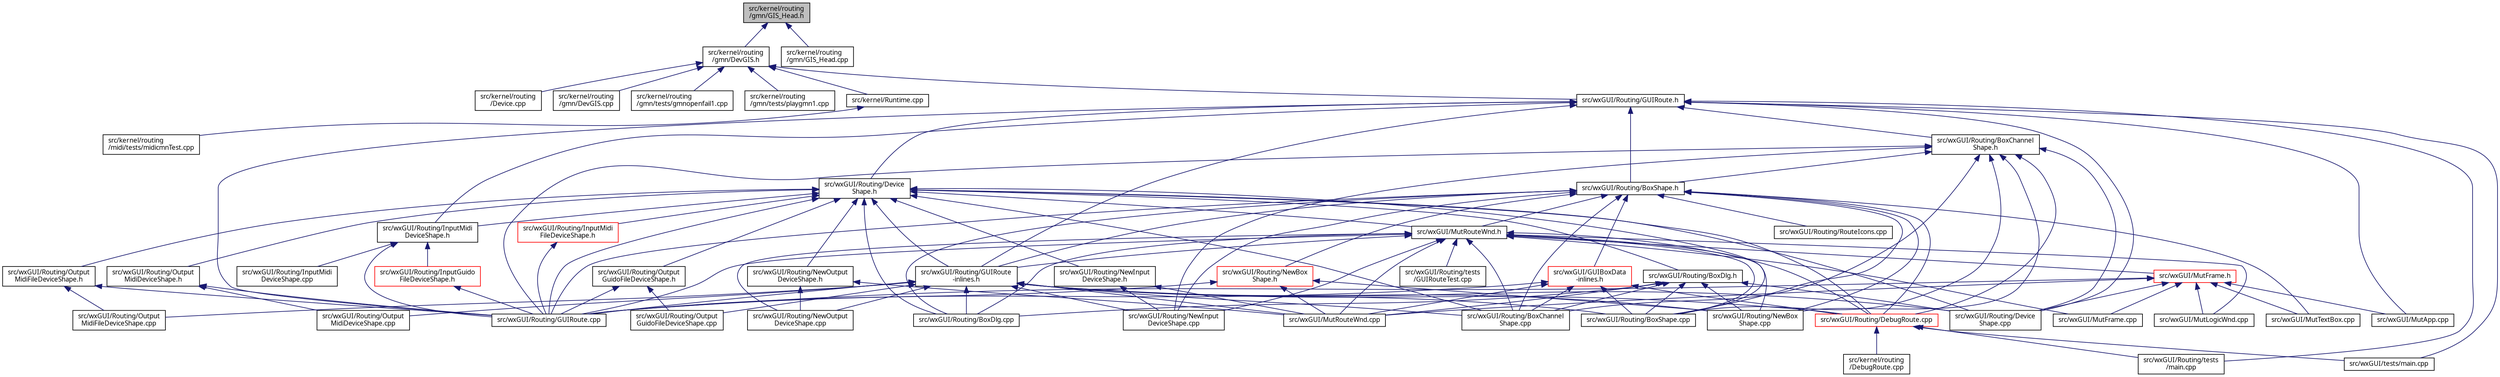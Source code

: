 digraph "src/kernel/routing/gmn/GIS_Head.h"
{
  edge [fontname="Sans",fontsize="10",labelfontname="Sans",labelfontsize="10"];
  node [fontname="Sans",fontsize="10",shape=record];
  Node49 [label="src/kernel/routing\l/gmn/GIS_Head.h",height=0.2,width=0.4,color="black", fillcolor="grey75", style="filled", fontcolor="black"];
  Node49 -> Node50 [dir="back",color="midnightblue",fontsize="10",style="solid",fontname="Sans"];
  Node50 [label="src/kernel/routing\l/gmn/DevGIS.h",height=0.2,width=0.4,color="black", fillcolor="white", style="filled",URL="$da/d81/DevGIS_8h.html"];
  Node50 -> Node51 [dir="back",color="midnightblue",fontsize="10",style="solid",fontname="Sans"];
  Node51 [label="src/kernel/routing\l/Device.cpp",height=0.2,width=0.4,color="black", fillcolor="white", style="filled",URL="$d2/dc0/Device_8cpp.html",tooltip="Devices for routing. "];
  Node50 -> Node52 [dir="back",color="midnightblue",fontsize="10",style="solid",fontname="Sans"];
  Node52 [label="src/kernel/routing\l/gmn/DevGIS.cpp",height=0.2,width=0.4,color="black", fillcolor="white", style="filled",URL="$db/d78/DevGIS_8cpp.html",tooltip="GUIDO Music Notation file. "];
  Node50 -> Node53 [dir="back",color="midnightblue",fontsize="10",style="solid",fontname="Sans"];
  Node53 [label="src/kernel/routing\l/gmn/tests/gmnopenfail1.cpp",height=0.2,width=0.4,color="black", fillcolor="white", style="filled",URL="$d0/dd6/gmnopenfail1_8cpp.html"];
  Node50 -> Node54 [dir="back",color="midnightblue",fontsize="10",style="solid",fontname="Sans"];
  Node54 [label="src/kernel/routing\l/gmn/tests/playgmn1.cpp",height=0.2,width=0.4,color="black", fillcolor="white", style="filled",URL="$d3/d06/playgmn1_8cpp.html"];
  Node50 -> Node55 [dir="back",color="midnightblue",fontsize="10",style="solid",fontname="Sans"];
  Node55 [label="src/kernel/Runtime.cpp",height=0.2,width=0.4,color="black", fillcolor="white", style="filled",URL="$db/d80/Runtime_8cpp.html"];
  Node55 -> Node56 [dir="back",color="midnightblue",fontsize="10",style="solid",fontname="Sans"];
  Node56 [label="src/kernel/routing\l/midi/tests/midicmnTest.cpp",height=0.2,width=0.4,color="black", fillcolor="white", style="filled",URL="$d8/d59/midicmnTest_8cpp.html"];
  Node50 -> Node57 [dir="back",color="midnightblue",fontsize="10",style="solid",fontname="Sans"];
  Node57 [label="src/wxGUI/Routing/GUIRoute.h",height=0.2,width=0.4,color="black", fillcolor="white", style="filled",URL="$d6/dfa/GUIRoute_8h.html"];
  Node57 -> Node58 [dir="back",color="midnightblue",fontsize="10",style="solid",fontname="Sans"];
  Node58 [label="src/wxGUI/Routing/Device\lShape.h",height=0.2,width=0.4,color="black", fillcolor="white", style="filled",URL="$d9/d4d/DeviceShape_8h.html",tooltip="Device shape base class for route window. "];
  Node58 -> Node59 [dir="back",color="midnightblue",fontsize="10",style="solid",fontname="Sans"];
  Node59 [label="src/wxGUI/MutRouteWnd.h",height=0.2,width=0.4,color="black", fillcolor="white", style="filled",URL="$d3/dd7/MutRouteWnd_8h.html"];
  Node59 -> Node60 [dir="back",color="midnightblue",fontsize="10",style="solid",fontname="Sans"];
  Node60 [label="src/wxGUI/MutFrame.h",height=0.2,width=0.4,color="red", fillcolor="white", style="filled",URL="$dd/db5/MutFrame_8h.html"];
  Node60 -> Node65 [dir="back",color="midnightblue",fontsize="10",style="solid",fontname="Sans"];
  Node65 [label="src/wxGUI/MutApp.cpp",height=0.2,width=0.4,color="black", fillcolor="white", style="filled",URL="$d5/d1c/MutApp_8cpp.html",tooltip="Mutabor Application. "];
  Node60 -> Node71 [dir="back",color="midnightblue",fontsize="10",style="solid",fontname="Sans"];
  Node71 [label="src/wxGUI/MutFrame.cpp",height=0.2,width=0.4,color="black", fillcolor="white", style="filled",URL="$dc/df3/MutFrame_8cpp.html",tooltip="Mutabor Frame. "];
  Node60 -> Node78 [dir="back",color="midnightblue",fontsize="10",style="solid",fontname="Sans"];
  Node78 [label="src/wxGUI/MutLogicWnd.cpp",height=0.2,width=0.4,color="black", fillcolor="white", style="filled",URL="$df/d11/MutLogicWnd_8cpp.html",tooltip="Logic window. "];
  Node60 -> Node72 [dir="back",color="midnightblue",fontsize="10",style="solid",fontname="Sans"];
  Node72 [label="src/wxGUI/MutRouteWnd.cpp",height=0.2,width=0.4,color="black", fillcolor="white", style="filled",URL="$dc/def/MutRouteWnd_8cpp.html",tooltip="Routing window. "];
  Node60 -> Node79 [dir="back",color="midnightblue",fontsize="10",style="solid",fontname="Sans"];
  Node79 [label="src/wxGUI/MutTextBox.cpp",height=0.2,width=0.4,color="black", fillcolor="white", style="filled",URL="$df/d3c/MutTextBox_8cpp.html",tooltip="Textbox for Lists. "];
  Node60 -> Node80 [dir="back",color="midnightblue",fontsize="10",style="solid",fontname="Sans"];
  Node80 [label="src/wxGUI/Routing/Device\lShape.cpp",height=0.2,width=0.4,color="black", fillcolor="white", style="filled",URL="$d9/d94/DeviceShape_8cpp.html",tooltip="Device shape base class for route window. "];
  Node60 -> Node74 [dir="back",color="midnightblue",fontsize="10",style="solid",fontname="Sans"];
  Node74 [label="src/wxGUI/Routing/GUIRoute.cpp",height=0.2,width=0.4,color="black", fillcolor="white", style="filled",URL="$d4/dee/GUIRoute_8cpp.html"];
  Node59 -> Node71 [dir="back",color="midnightblue",fontsize="10",style="solid",fontname="Sans"];
  Node59 -> Node78 [dir="back",color="midnightblue",fontsize="10",style="solid",fontname="Sans"];
  Node59 -> Node72 [dir="back",color="midnightblue",fontsize="10",style="solid",fontname="Sans"];
  Node59 -> Node81 [dir="back",color="midnightblue",fontsize="10",style="solid",fontname="Sans"];
  Node81 [label="src/wxGUI/Routing/GUIRoute\l-inlines.h",height=0.2,width=0.4,color="black", fillcolor="white", style="filled",URL="$d2/d73/GUIRoute-inlines_8h.html"];
  Node81 -> Node72 [dir="back",color="midnightblue",fontsize="10",style="solid",fontname="Sans"];
  Node81 -> Node82 [dir="back",color="midnightblue",fontsize="10",style="solid",fontname="Sans"];
  Node82 [label="src/wxGUI/Routing/BoxChannel\lShape.cpp",height=0.2,width=0.4,color="black", fillcolor="white", style="filled",URL="$d9/d24/BoxChannelShape_8cpp.html",tooltip="Box shape for route window. "];
  Node81 -> Node83 [dir="back",color="midnightblue",fontsize="10",style="solid",fontname="Sans"];
  Node83 [label="src/wxGUI/Routing/BoxDlg.cpp",height=0.2,width=0.4,color="black", fillcolor="white", style="filled",URL="$d3/d2a/BoxDlg_8cpp.html",tooltip="Box dialog. "];
  Node81 -> Node84 [dir="back",color="midnightblue",fontsize="10",style="solid",fontname="Sans"];
  Node84 [label="src/wxGUI/Routing/BoxShape.cpp",height=0.2,width=0.4,color="black", fillcolor="white", style="filled",URL="$d8/db4/BoxShape_8cpp.html",tooltip="Box shape for route window. "];
  Node81 -> Node85 [dir="back",color="midnightblue",fontsize="10",style="solid",fontname="Sans"];
  Node85 [label="src/wxGUI/Routing/DebugRoute.cpp",height=0.2,width=0.4,color="red", fillcolor="white", style="filled",URL="$dc/de8/wxGUI_2Routing_2DebugRoute_8cpp.html",tooltip="Debug functions for routing system. "];
  Node85 -> Node86 [dir="back",color="midnightblue",fontsize="10",style="solid",fontname="Sans"];
  Node86 [label="src/kernel/routing\l/DebugRoute.cpp",height=0.2,width=0.4,color="black", fillcolor="white", style="filled",URL="$d8/d1c/kernel_2routing_2DebugRoute_8cpp.html"];
  Node85 -> Node89 [dir="back",color="midnightblue",fontsize="10",style="solid",fontname="Sans"];
  Node89 [label="src/wxGUI/Routing/tests\l/main.cpp",height=0.2,width=0.4,color="black", fillcolor="white", style="filled",URL="$da/dee/wxGUI_2Routing_2tests_2main_8cpp.html"];
  Node85 -> Node90 [dir="back",color="midnightblue",fontsize="10",style="solid",fontname="Sans"];
  Node90 [label="src/wxGUI/tests/main.cpp",height=0.2,width=0.4,color="black", fillcolor="white", style="filled",URL="$d9/d27/wxGUI_2tests_2main_8cpp.html"];
  Node81 -> Node80 [dir="back",color="midnightblue",fontsize="10",style="solid",fontname="Sans"];
  Node81 -> Node74 [dir="back",color="midnightblue",fontsize="10",style="solid",fontname="Sans"];
  Node81 -> Node91 [dir="back",color="midnightblue",fontsize="10",style="solid",fontname="Sans"];
  Node91 [label="src/wxGUI/Routing/NewBox\lShape.cpp",height=0.2,width=0.4,color="black", fillcolor="white", style="filled",URL="$d8/dba/NewBoxShape_8cpp.html",tooltip="New box shape for route window. "];
  Node81 -> Node92 [dir="back",color="midnightblue",fontsize="10",style="solid",fontname="Sans"];
  Node92 [label="src/wxGUI/Routing/NewInput\lDeviceShape.cpp",height=0.2,width=0.4,color="black", fillcolor="white", style="filled",URL="$df/d62/NewInputDeviceShape_8cpp.html",tooltip="Devices Basisklassen. "];
  Node81 -> Node93 [dir="back",color="midnightblue",fontsize="10",style="solid",fontname="Sans"];
  Node93 [label="src/wxGUI/Routing/NewOutput\lDeviceShape.cpp",height=0.2,width=0.4,color="black", fillcolor="white", style="filled",URL="$d1/d73/NewOutputDeviceShape_8cpp.html",tooltip="New output device shape for route window. "];
  Node81 -> Node94 [dir="back",color="midnightblue",fontsize="10",style="solid",fontname="Sans"];
  Node94 [label="src/wxGUI/Routing/Output\lGuidoFileDeviceShape.cpp",height=0.2,width=0.4,color="black", fillcolor="white", style="filled",URL="$d3/d21/OutputGuidoFileDeviceShape_8cpp.html",tooltip="Input device shape for reading GUIDO files in the route window. "];
  Node81 -> Node95 [dir="back",color="midnightblue",fontsize="10",style="solid",fontname="Sans"];
  Node95 [label="src/wxGUI/Routing/Output\lMidiDeviceShape.cpp",height=0.2,width=0.4,color="black", fillcolor="white", style="filled",URL="$d6/d68/OutputMidiDeviceShape_8cpp.html",tooltip="MIDI input device shape for route window. "];
  Node81 -> Node96 [dir="back",color="midnightblue",fontsize="10",style="solid",fontname="Sans"];
  Node96 [label="src/wxGUI/Routing/Output\lMidiFileDeviceShape.cpp",height=0.2,width=0.4,color="black", fillcolor="white", style="filled",URL="$d5/d00/OutputMidiFileDeviceShape_8cpp.html",tooltip="Midi fiele input device shape for route window. "];
  Node59 -> Node82 [dir="back",color="midnightblue",fontsize="10",style="solid",fontname="Sans"];
  Node59 -> Node83 [dir="back",color="midnightblue",fontsize="10",style="solid",fontname="Sans"];
  Node59 -> Node84 [dir="back",color="midnightblue",fontsize="10",style="solid",fontname="Sans"];
  Node59 -> Node85 [dir="back",color="midnightblue",fontsize="10",style="solid",fontname="Sans"];
  Node59 -> Node74 [dir="back",color="midnightblue",fontsize="10",style="solid",fontname="Sans"];
  Node59 -> Node91 [dir="back",color="midnightblue",fontsize="10",style="solid",fontname="Sans"];
  Node59 -> Node92 [dir="back",color="midnightblue",fontsize="10",style="solid",fontname="Sans"];
  Node59 -> Node93 [dir="back",color="midnightblue",fontsize="10",style="solid",fontname="Sans"];
  Node59 -> Node97 [dir="back",color="midnightblue",fontsize="10",style="solid",fontname="Sans"];
  Node97 [label="src/wxGUI/Routing/tests\l/GUIRouteTest.cpp",height=0.2,width=0.4,color="black", fillcolor="white", style="filled",URL="$d9/d20/GUIRouteTest_8cpp.html"];
  Node58 -> Node98 [dir="back",color="midnightblue",fontsize="10",style="solid",fontname="Sans"];
  Node98 [label="src/wxGUI/Routing/BoxDlg.h",height=0.2,width=0.4,color="black", fillcolor="white", style="filled",URL="$d9/dd2/BoxDlg_8h.html"];
  Node98 -> Node72 [dir="back",color="midnightblue",fontsize="10",style="solid",fontname="Sans"];
  Node98 -> Node82 [dir="back",color="midnightblue",fontsize="10",style="solid",fontname="Sans"];
  Node98 -> Node83 [dir="back",color="midnightblue",fontsize="10",style="solid",fontname="Sans"];
  Node98 -> Node84 [dir="back",color="midnightblue",fontsize="10",style="solid",fontname="Sans"];
  Node98 -> Node80 [dir="back",color="midnightblue",fontsize="10",style="solid",fontname="Sans"];
  Node98 -> Node91 [dir="back",color="midnightblue",fontsize="10",style="solid",fontname="Sans"];
  Node58 -> Node99 [dir="back",color="midnightblue",fontsize="10",style="solid",fontname="Sans"];
  Node99 [label="src/wxGUI/Routing/NewInput\lDeviceShape.h",height=0.2,width=0.4,color="black", fillcolor="white", style="filled",URL="$d5/dba/NewInputDeviceShape_8h.html",tooltip="New input device shape for route window. "];
  Node99 -> Node72 [dir="back",color="midnightblue",fontsize="10",style="solid",fontname="Sans"];
  Node99 -> Node92 [dir="back",color="midnightblue",fontsize="10",style="solid",fontname="Sans"];
  Node58 -> Node100 [dir="back",color="midnightblue",fontsize="10",style="solid",fontname="Sans"];
  Node100 [label="src/wxGUI/Routing/NewOutput\lDeviceShape.h",height=0.2,width=0.4,color="black", fillcolor="white", style="filled",URL="$df/d7b/NewOutputDeviceShape_8h.html",tooltip="New output device shape for route window. "];
  Node100 -> Node72 [dir="back",color="midnightblue",fontsize="10",style="solid",fontname="Sans"];
  Node100 -> Node93 [dir="back",color="midnightblue",fontsize="10",style="solid",fontname="Sans"];
  Node58 -> Node81 [dir="back",color="midnightblue",fontsize="10",style="solid",fontname="Sans"];
  Node58 -> Node82 [dir="back",color="midnightblue",fontsize="10",style="solid",fontname="Sans"];
  Node58 -> Node83 [dir="back",color="midnightblue",fontsize="10",style="solid",fontname="Sans"];
  Node58 -> Node84 [dir="back",color="midnightblue",fontsize="10",style="solid",fontname="Sans"];
  Node58 -> Node85 [dir="back",color="midnightblue",fontsize="10",style="solid",fontname="Sans"];
  Node58 -> Node80 [dir="back",color="midnightblue",fontsize="10",style="solid",fontname="Sans"];
  Node58 -> Node74 [dir="back",color="midnightblue",fontsize="10",style="solid",fontname="Sans"];
  Node58 -> Node101 [dir="back",color="midnightblue",fontsize="10",style="solid",fontname="Sans"];
  Node101 [label="src/wxGUI/Routing/Output\lMidiDeviceShape.h",height=0.2,width=0.4,color="black", fillcolor="white", style="filled",URL="$d8/dcb/OutputMidiDeviceShape_8h.html",tooltip="MIDI output device shape for route window. "];
  Node101 -> Node74 [dir="back",color="midnightblue",fontsize="10",style="solid",fontname="Sans"];
  Node101 -> Node95 [dir="back",color="midnightblue",fontsize="10",style="solid",fontname="Sans"];
  Node58 -> Node102 [dir="back",color="midnightblue",fontsize="10",style="solid",fontname="Sans"];
  Node102 [label="src/wxGUI/Routing/Output\lMidiFileDeviceShape.h",height=0.2,width=0.4,color="black", fillcolor="white", style="filled",URL="$d4/de8/OutputMidiFileDeviceShape_8h.html",tooltip="MIDI file input device shape. "];
  Node102 -> Node74 [dir="back",color="midnightblue",fontsize="10",style="solid",fontname="Sans"];
  Node102 -> Node96 [dir="back",color="midnightblue",fontsize="10",style="solid",fontname="Sans"];
  Node58 -> Node103 [dir="back",color="midnightblue",fontsize="10",style="solid",fontname="Sans"];
  Node103 [label="src/wxGUI/Routing/Output\lGuidoFileDeviceShape.h",height=0.2,width=0.4,color="black", fillcolor="white", style="filled",URL="$db/d77/OutputGuidoFileDeviceShape_8h.html",tooltip="Devices Basisklassen. "];
  Node103 -> Node74 [dir="back",color="midnightblue",fontsize="10",style="solid",fontname="Sans"];
  Node103 -> Node94 [dir="back",color="midnightblue",fontsize="10",style="solid",fontname="Sans"];
  Node58 -> Node104 [dir="back",color="midnightblue",fontsize="10",style="solid",fontname="Sans"];
  Node104 [label="src/wxGUI/Routing/InputMidi\lDeviceShape.h",height=0.2,width=0.4,color="black", fillcolor="white", style="filled",URL="$d3/d5e/InputMidiDeviceShape_8h.html",tooltip="MIDI input device shape for route window. "];
  Node104 -> Node74 [dir="back",color="midnightblue",fontsize="10",style="solid",fontname="Sans"];
  Node104 -> Node105 [dir="back",color="midnightblue",fontsize="10",style="solid",fontname="Sans"];
  Node105 [label="src/wxGUI/Routing/InputGuido\lFileDeviceShape.h",height=0.2,width=0.4,color="red", fillcolor="white", style="filled",URL="$d9/d0d/InputGuidoFileDeviceShape_8h.html",tooltip="Guido/Salieri file input device class. "];
  Node105 -> Node74 [dir="back",color="midnightblue",fontsize="10",style="solid",fontname="Sans"];
  Node104 -> Node107 [dir="back",color="midnightblue",fontsize="10",style="solid",fontname="Sans"];
  Node107 [label="src/wxGUI/Routing/InputMidi\lDeviceShape.cpp",height=0.2,width=0.4,color="black", fillcolor="white", style="filled",URL="$d1/d14/InputMidiDeviceShape_8cpp.html",tooltip="MIDI input device shape for route window. "];
  Node58 -> Node108 [dir="back",color="midnightblue",fontsize="10",style="solid",fontname="Sans"];
  Node108 [label="src/wxGUI/Routing/InputMidi\lFileDeviceShape.h",height=0.2,width=0.4,color="red", fillcolor="white", style="filled",URL="$d1/da8/InputMidiFileDeviceShape_8h.html",tooltip="MIDI file input device shape. "];
  Node108 -> Node74 [dir="back",color="midnightblue",fontsize="10",style="solid",fontname="Sans"];
  Node57 -> Node110 [dir="back",color="midnightblue",fontsize="10",style="solid",fontname="Sans"];
  Node110 [label="src/wxGUI/Routing/BoxShape.h",height=0.2,width=0.4,color="black", fillcolor="white", style="filled",URL="$d9/d49/BoxShape_8h.html",tooltip="Box shape for route window. "];
  Node110 -> Node59 [dir="back",color="midnightblue",fontsize="10",style="solid",fontname="Sans"];
  Node110 -> Node111 [dir="back",color="midnightblue",fontsize="10",style="solid",fontname="Sans"];
  Node111 [label="src/wxGUI/GUIBoxData\l-inlines.h",height=0.2,width=0.4,color="red", fillcolor="white", style="filled",URL="$d5/d12/GUIBoxData-inlines_8h.html"];
  Node111 -> Node72 [dir="back",color="midnightblue",fontsize="10",style="solid",fontname="Sans"];
  Node111 -> Node82 [dir="back",color="midnightblue",fontsize="10",style="solid",fontname="Sans"];
  Node111 -> Node84 [dir="back",color="midnightblue",fontsize="10",style="solid",fontname="Sans"];
  Node111 -> Node85 [dir="back",color="midnightblue",fontsize="10",style="solid",fontname="Sans"];
  Node111 -> Node74 [dir="back",color="midnightblue",fontsize="10",style="solid",fontname="Sans"];
  Node110 -> Node112 [dir="back",color="midnightblue",fontsize="10",style="solid",fontname="Sans"];
  Node112 [label="src/wxGUI/Routing/NewBox\lShape.h",height=0.2,width=0.4,color="red", fillcolor="white", style="filled",URL="$d4/dcc/NewBoxShape_8h.html",tooltip="New box shape for route window. "];
  Node112 -> Node72 [dir="back",color="midnightblue",fontsize="10",style="solid",fontname="Sans"];
  Node112 -> Node74 [dir="back",color="midnightblue",fontsize="10",style="solid",fontname="Sans"];
  Node112 -> Node91 [dir="back",color="midnightblue",fontsize="10",style="solid",fontname="Sans"];
  Node110 -> Node81 [dir="back",color="midnightblue",fontsize="10",style="solid",fontname="Sans"];
  Node110 -> Node79 [dir="back",color="midnightblue",fontsize="10",style="solid",fontname="Sans"];
  Node110 -> Node82 [dir="back",color="midnightblue",fontsize="10",style="solid",fontname="Sans"];
  Node110 -> Node83 [dir="back",color="midnightblue",fontsize="10",style="solid",fontname="Sans"];
  Node110 -> Node84 [dir="back",color="midnightblue",fontsize="10",style="solid",fontname="Sans"];
  Node110 -> Node85 [dir="back",color="midnightblue",fontsize="10",style="solid",fontname="Sans"];
  Node110 -> Node74 [dir="back",color="midnightblue",fontsize="10",style="solid",fontname="Sans"];
  Node110 -> Node91 [dir="back",color="midnightblue",fontsize="10",style="solid",fontname="Sans"];
  Node110 -> Node92 [dir="back",color="midnightblue",fontsize="10",style="solid",fontname="Sans"];
  Node110 -> Node75 [dir="back",color="midnightblue",fontsize="10",style="solid",fontname="Sans"];
  Node75 [label="src/wxGUI/Routing/RouteIcons.cpp",height=0.2,width=0.4,color="black", fillcolor="white", style="filled",URL="$d1/d28/RouteIcons_8cpp.html",tooltip="Devices base classes. "];
  Node57 -> Node113 [dir="back",color="midnightblue",fontsize="10",style="solid",fontname="Sans"];
  Node113 [label="src/wxGUI/Routing/BoxChannel\lShape.h",height=0.2,width=0.4,color="black", fillcolor="white", style="filled",URL="$d6/d68/BoxChannelShape_8h.html",tooltip="Box shape for route window. "];
  Node113 -> Node110 [dir="back",color="midnightblue",fontsize="10",style="solid",fontname="Sans"];
  Node113 -> Node82 [dir="back",color="midnightblue",fontsize="10",style="solid",fontname="Sans"];
  Node113 -> Node84 [dir="back",color="midnightblue",fontsize="10",style="solid",fontname="Sans"];
  Node113 -> Node85 [dir="back",color="midnightblue",fontsize="10",style="solid",fontname="Sans"];
  Node113 -> Node80 [dir="back",color="midnightblue",fontsize="10",style="solid",fontname="Sans"];
  Node113 -> Node74 [dir="back",color="midnightblue",fontsize="10",style="solid",fontname="Sans"];
  Node113 -> Node91 [dir="back",color="midnightblue",fontsize="10",style="solid",fontname="Sans"];
  Node113 -> Node92 [dir="back",color="midnightblue",fontsize="10",style="solid",fontname="Sans"];
  Node57 -> Node65 [dir="back",color="midnightblue",fontsize="10",style="solid",fontname="Sans"];
  Node57 -> Node81 [dir="back",color="midnightblue",fontsize="10",style="solid",fontname="Sans"];
  Node57 -> Node80 [dir="back",color="midnightblue",fontsize="10",style="solid",fontname="Sans"];
  Node57 -> Node74 [dir="back",color="midnightblue",fontsize="10",style="solid",fontname="Sans"];
  Node57 -> Node104 [dir="back",color="midnightblue",fontsize="10",style="solid",fontname="Sans"];
  Node57 -> Node89 [dir="back",color="midnightblue",fontsize="10",style="solid",fontname="Sans"];
  Node57 -> Node90 [dir="back",color="midnightblue",fontsize="10",style="solid",fontname="Sans"];
  Node49 -> Node114 [dir="back",color="midnightblue",fontsize="10",style="solid",fontname="Sans"];
  Node114 [label="src/kernel/routing\l/gmn/GIS_Head.cpp",height=0.2,width=0.4,color="black", fillcolor="white", style="filled",URL="$d7/da0/GIS__Head_8cpp.html",tooltip="Description. "];
}
